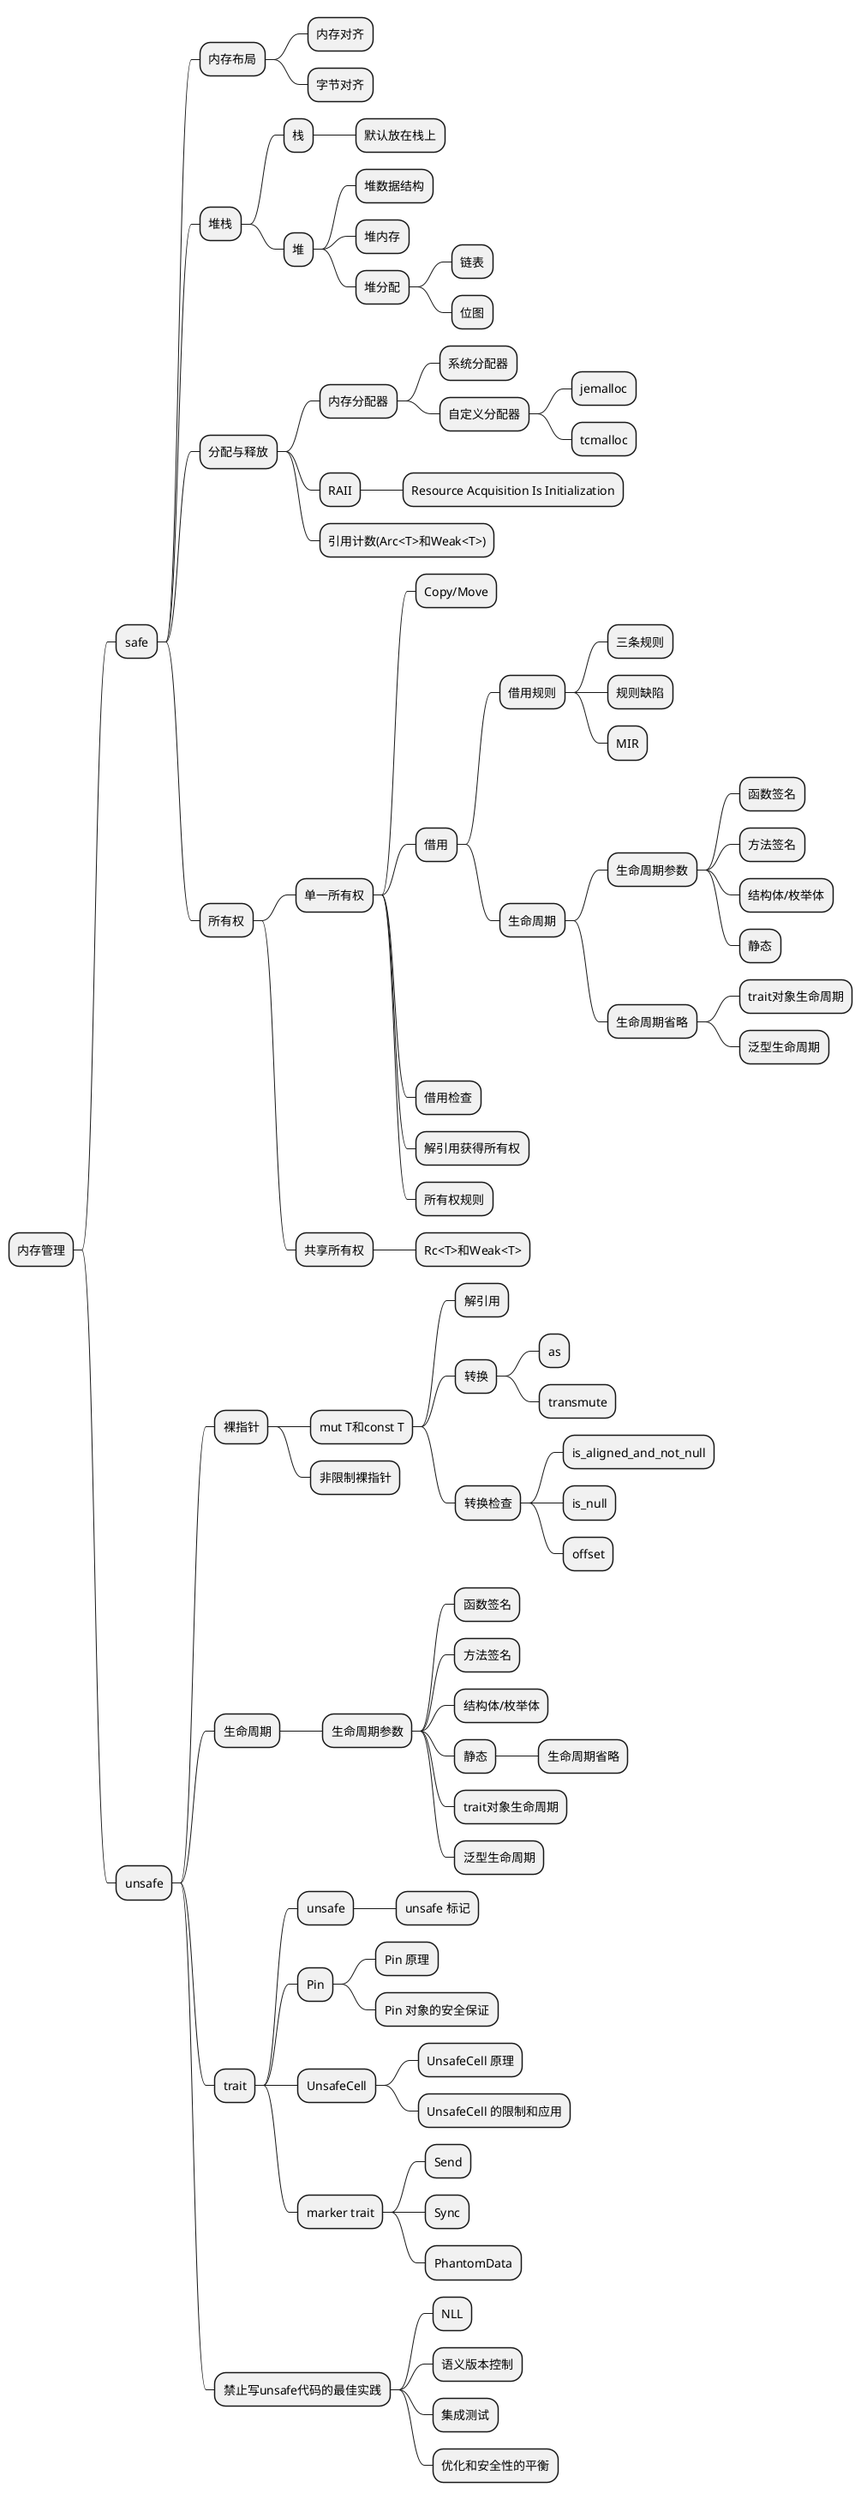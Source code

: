 @startmindmap
* 内存管理
** safe
*** 内存布局
**** 内存对齐
**** 字节对齐
*** 堆栈
**** 栈
***** 默认放在栈上
**** 堆
***** 堆数据结构
***** 堆内存
***** 堆分配
****** 链表
****** 位图
*** 分配与释放
**** 内存分配器
***** 系统分配器
***** 自定义分配器
****** jemalloc
****** tcmalloc
**** RAII
***** Resource Acquisition Is Initialization
**** 引用计数(Arc<T>和Weak<T>)
*** 所有权
**** 单一所有权
***** Copy/Move
***** 借用
****** 借用规则
******* 三条规则
******* 规则缺陷
******* MIR
****** 生命周期
******* 生命周期参数
******** 函数签名
******** 方法签名
******** 结构体/枚举体
******** 静态
******* 生命周期省略
******** trait对象生命周期
******** 泛型生命周期
***** 借用检查
***** 解引用获得所有权
***** 所有权规则
**** 共享所有权
***** Rc<T>和Weak<T>
** unsafe
*** 裸指针
**** mut T和const T
***** 解引用
***** 转换
****** as
****** transmute
***** 转换检查
****** is_aligned_and_not_null
****** is_null
****** offset
**** 非限制裸指针
*** 生命周期
**** 生命周期参数
***** 函数签名
***** 方法签名
***** 结构体/枚举体
***** 静态
****** 生命周期省略
***** trait对象生命周期
***** 泛型生命周期
*** trait
**** unsafe
***** unsafe 标记
**** Pin
***** Pin 原理
***** Pin 对象的安全保证
**** UnsafeCell
***** UnsafeCell 原理
***** UnsafeCell 的限制和应用
**** marker trait
***** Send
***** Sync
***** PhantomData
*** 禁止写unsafe代码的最佳实践
**** NLL
**** 语义版本控制
**** 集成测试
**** 优化和安全性的平衡
@endmindmap